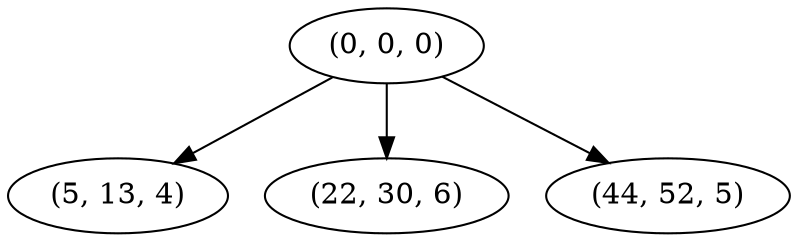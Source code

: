 digraph tree {
    "(0, 0, 0)";
    "(5, 13, 4)";
    "(22, 30, 6)";
    "(44, 52, 5)";
    "(0, 0, 0)" -> "(5, 13, 4)";
    "(0, 0, 0)" -> "(22, 30, 6)";
    "(0, 0, 0)" -> "(44, 52, 5)";
}
